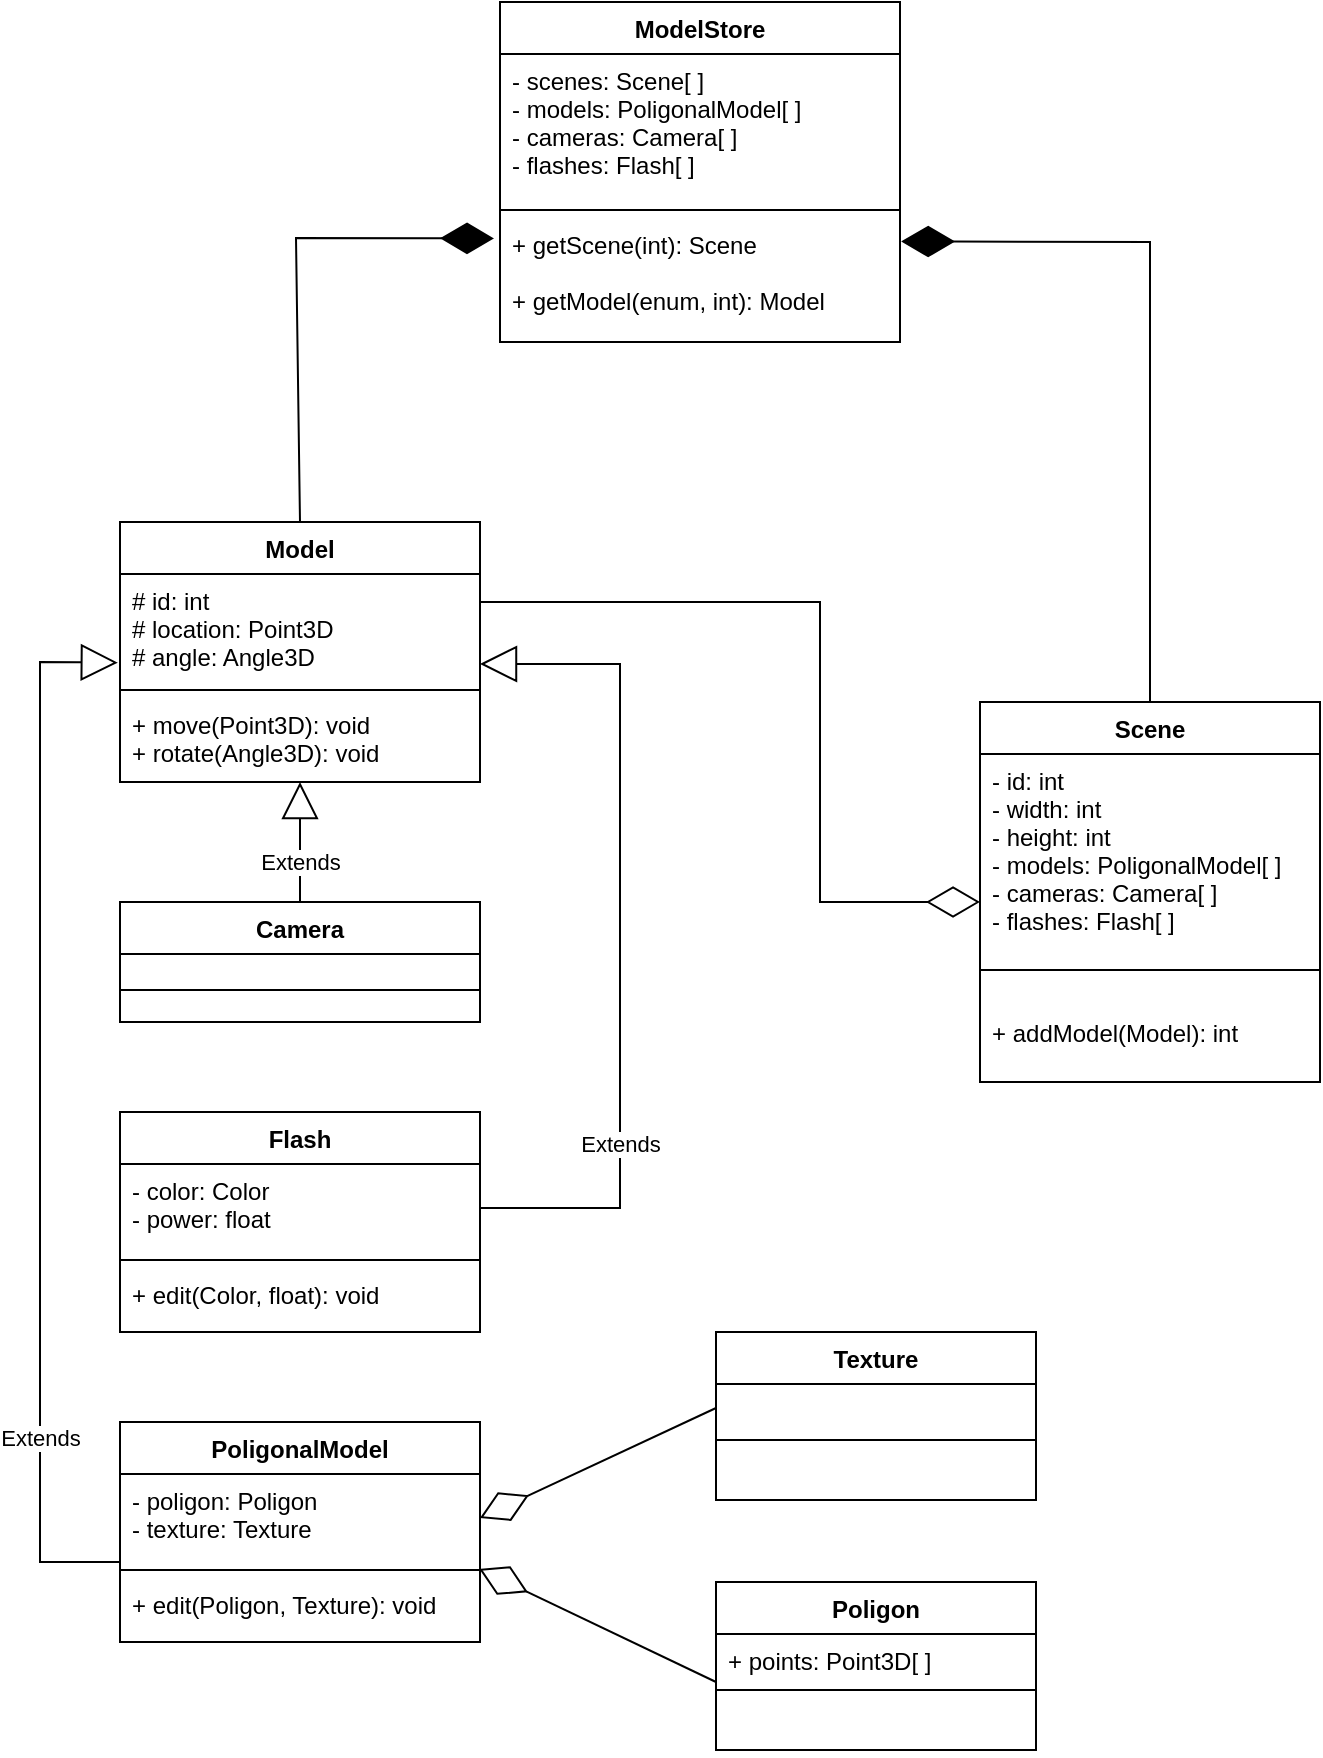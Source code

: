 <mxfile version="20.6.2" type="device"><diagram id="EtRe_rmr70O0uySvfLYL" name="Страница 1"><mxGraphModel dx="666" dy="332" grid="1" gridSize="10" guides="1" tooltips="1" connect="1" arrows="1" fold="1" page="1" pageScale="1" pageWidth="827" pageHeight="1169" background="#ffffff" math="0" shadow="0"><root><mxCell id="0"/><mxCell id="1" parent="0"/><mxCell id="9-j8IM61b66OuC_J67sA-2" value="ModelStore" style="swimlane;fontStyle=1;align=center;verticalAlign=top;childLayout=stackLayout;horizontal=1;startSize=26;horizontalStack=0;resizeParent=1;resizeParentMax=0;resizeLast=0;collapsible=1;marginBottom=0;" parent="1" vertex="1"><mxGeometry x="332" y="90" width="200" height="170" as="geometry"><mxRectangle x="280" y="130" width="160" height="30" as="alternateBounds"/></mxGeometry></mxCell><mxCell id="9-j8IM61b66OuC_J67sA-3" value="- scenes: Scene[ ]&#10;- models: PoligonalModel[ ]&#10;- cameras: Camera[ ]&#10;- flashes: Flash[ ]&#10;" style="text;strokeColor=none;fillColor=none;align=left;verticalAlign=top;spacingLeft=4;spacingRight=4;overflow=hidden;rotatable=0;points=[[0,0.5],[1,0.5]];portConstraint=eastwest;" parent="9-j8IM61b66OuC_J67sA-2" vertex="1"><mxGeometry y="26" width="200" height="74" as="geometry"/></mxCell><mxCell id="9-j8IM61b66OuC_J67sA-4" value="" style="line;strokeWidth=1;fillColor=none;align=left;verticalAlign=middle;spacingTop=-1;spacingLeft=3;spacingRight=3;rotatable=0;labelPosition=right;points=[];portConstraint=eastwest;strokeColor=inherit;" parent="9-j8IM61b66OuC_J67sA-2" vertex="1"><mxGeometry y="100" width="200" height="8" as="geometry"/></mxCell><mxCell id="9-j8IM61b66OuC_J67sA-5" value="+ getScene(int): Scene&#10;&#10;+ getModel(enum, int): Model" style="text;strokeColor=none;fillColor=none;align=left;verticalAlign=top;spacingLeft=4;spacingRight=4;overflow=hidden;rotatable=0;points=[[0,0.5],[1,0.5]];portConstraint=eastwest;" parent="9-j8IM61b66OuC_J67sA-2" vertex="1"><mxGeometry y="108" width="200" height="62" as="geometry"/></mxCell><mxCell id="NzcVPXY170_DrnnhtBwB-1" value="Model" style="swimlane;fontStyle=1;align=center;verticalAlign=top;childLayout=stackLayout;horizontal=1;startSize=26;horizontalStack=0;resizeParent=1;resizeParentMax=0;resizeLast=0;collapsible=1;marginBottom=0;" vertex="1" parent="1"><mxGeometry x="142" y="350" width="180" height="130" as="geometry"/></mxCell><mxCell id="NzcVPXY170_DrnnhtBwB-2" value="# id: int&#10;# location: Point3D&#10;# angle: Angle3D" style="text;strokeColor=none;fillColor=none;align=left;verticalAlign=top;spacingLeft=4;spacingRight=4;overflow=hidden;rotatable=0;points=[[0,0.5],[1,0.5]];portConstraint=eastwest;" vertex="1" parent="NzcVPXY170_DrnnhtBwB-1"><mxGeometry y="26" width="180" height="54" as="geometry"/></mxCell><mxCell id="NzcVPXY170_DrnnhtBwB-3" value="" style="line;strokeWidth=1;fillColor=none;align=left;verticalAlign=middle;spacingTop=-1;spacingLeft=3;spacingRight=3;rotatable=0;labelPosition=right;points=[];portConstraint=eastwest;strokeColor=inherit;" vertex="1" parent="NzcVPXY170_DrnnhtBwB-1"><mxGeometry y="80" width="180" height="8" as="geometry"/></mxCell><mxCell id="NzcVPXY170_DrnnhtBwB-4" value="+ move(Point3D): void&#10;+ rotate(Angle3D): void&#10;" style="text;strokeColor=none;fillColor=none;align=left;verticalAlign=top;spacingLeft=4;spacingRight=4;overflow=hidden;rotatable=0;points=[[0,0.5],[1,0.5]];portConstraint=eastwest;" vertex="1" parent="NzcVPXY170_DrnnhtBwB-1"><mxGeometry y="88" width="180" height="42" as="geometry"/></mxCell><mxCell id="NzcVPXY170_DrnnhtBwB-5" value="Camera" style="swimlane;fontStyle=1;align=center;verticalAlign=top;childLayout=stackLayout;horizontal=1;startSize=26;horizontalStack=0;resizeParent=1;resizeParentMax=0;resizeLast=0;collapsible=1;marginBottom=0;" vertex="1" parent="1"><mxGeometry x="142" y="540" width="180" height="60" as="geometry"/></mxCell><mxCell id="NzcVPXY170_DrnnhtBwB-6" value=" " style="text;strokeColor=none;fillColor=none;align=left;verticalAlign=top;spacingLeft=4;spacingRight=4;overflow=hidden;rotatable=0;points=[[0,0.5],[1,0.5]];portConstraint=eastwest;" vertex="1" parent="NzcVPXY170_DrnnhtBwB-5"><mxGeometry y="26" width="180" height="14" as="geometry"/></mxCell><mxCell id="NzcVPXY170_DrnnhtBwB-7" value="" style="line;strokeWidth=1;fillColor=none;align=left;verticalAlign=middle;spacingTop=-1;spacingLeft=3;spacingRight=3;rotatable=0;labelPosition=right;points=[];portConstraint=eastwest;strokeColor=inherit;" vertex="1" parent="NzcVPXY170_DrnnhtBwB-5"><mxGeometry y="40" width="180" height="8" as="geometry"/></mxCell><mxCell id="NzcVPXY170_DrnnhtBwB-8" value=" " style="text;strokeColor=none;fillColor=none;align=left;verticalAlign=top;spacingLeft=4;spacingRight=4;overflow=hidden;rotatable=0;points=[[0,0.5],[1,0.5]];portConstraint=eastwest;" vertex="1" parent="NzcVPXY170_DrnnhtBwB-5"><mxGeometry y="48" width="180" height="12" as="geometry"/></mxCell><mxCell id="NzcVPXY170_DrnnhtBwB-9" value="Flash" style="swimlane;fontStyle=1;align=center;verticalAlign=top;childLayout=stackLayout;horizontal=1;startSize=26;horizontalStack=0;resizeParent=1;resizeParentMax=0;resizeLast=0;collapsible=1;marginBottom=0;" vertex="1" parent="1"><mxGeometry x="142" y="645" width="180" height="110" as="geometry"/></mxCell><mxCell id="NzcVPXY170_DrnnhtBwB-10" value="- color: Color&#10;- power: float" style="text;strokeColor=none;fillColor=none;align=left;verticalAlign=top;spacingLeft=4;spacingRight=4;overflow=hidden;rotatable=0;points=[[0,0.5],[1,0.5]];portConstraint=eastwest;" vertex="1" parent="NzcVPXY170_DrnnhtBwB-9"><mxGeometry y="26" width="180" height="44" as="geometry"/></mxCell><mxCell id="NzcVPXY170_DrnnhtBwB-11" value="" style="line;strokeWidth=1;fillColor=none;align=left;verticalAlign=middle;spacingTop=-1;spacingLeft=3;spacingRight=3;rotatable=0;labelPosition=right;points=[];portConstraint=eastwest;strokeColor=inherit;" vertex="1" parent="NzcVPXY170_DrnnhtBwB-9"><mxGeometry y="70" width="180" height="8" as="geometry"/></mxCell><mxCell id="NzcVPXY170_DrnnhtBwB-12" value="+ edit(Color, float): void" style="text;strokeColor=none;fillColor=none;align=left;verticalAlign=top;spacingLeft=4;spacingRight=4;overflow=hidden;rotatable=0;points=[[0,0.5],[1,0.5]];portConstraint=eastwest;" vertex="1" parent="NzcVPXY170_DrnnhtBwB-9"><mxGeometry y="78" width="180" height="32" as="geometry"/></mxCell><mxCell id="NzcVPXY170_DrnnhtBwB-13" value="PoligonalModel" style="swimlane;fontStyle=1;align=center;verticalAlign=top;childLayout=stackLayout;horizontal=1;startSize=26;horizontalStack=0;resizeParent=1;resizeParentMax=0;resizeLast=0;collapsible=1;marginBottom=0;" vertex="1" parent="1"><mxGeometry x="142" y="800" width="180" height="110" as="geometry"/></mxCell><mxCell id="NzcVPXY170_DrnnhtBwB-14" value="- poligon: Poligon&#10;- texture: Texture" style="text;strokeColor=none;fillColor=none;align=left;verticalAlign=top;spacingLeft=4;spacingRight=4;overflow=hidden;rotatable=0;points=[[0,0.5],[1,0.5]];portConstraint=eastwest;" vertex="1" parent="NzcVPXY170_DrnnhtBwB-13"><mxGeometry y="26" width="180" height="44" as="geometry"/></mxCell><mxCell id="NzcVPXY170_DrnnhtBwB-15" value="" style="line;strokeWidth=1;fillColor=none;align=left;verticalAlign=middle;spacingTop=-1;spacingLeft=3;spacingRight=3;rotatable=0;labelPosition=right;points=[];portConstraint=eastwest;strokeColor=inherit;" vertex="1" parent="NzcVPXY170_DrnnhtBwB-13"><mxGeometry y="70" width="180" height="8" as="geometry"/></mxCell><mxCell id="NzcVPXY170_DrnnhtBwB-16" value="+ edit(Poligon, Texture): void" style="text;strokeColor=none;fillColor=none;align=left;verticalAlign=top;spacingLeft=4;spacingRight=4;overflow=hidden;rotatable=0;points=[[0,0.5],[1,0.5]];portConstraint=eastwest;" vertex="1" parent="NzcVPXY170_DrnnhtBwB-13"><mxGeometry y="78" width="180" height="32" as="geometry"/></mxCell><mxCell id="NzcVPXY170_DrnnhtBwB-17" value="Extends" style="endArrow=block;endSize=16;endFill=0;html=1;rounded=0;exitX=0.5;exitY=0;exitDx=0;exitDy=0;" edge="1" parent="1" source="NzcVPXY170_DrnnhtBwB-5" target="NzcVPXY170_DrnnhtBwB-4"><mxGeometry x="-0.333" width="160" relative="1" as="geometry"><mxPoint x="292" y="480" as="sourcePoint"/><mxPoint x="452" y="480" as="targetPoint"/><mxPoint as="offset"/></mxGeometry></mxCell><mxCell id="NzcVPXY170_DrnnhtBwB-18" value="Extends" style="endArrow=block;endSize=16;endFill=0;html=1;rounded=0;exitX=1;exitY=0.5;exitDx=0;exitDy=0;" edge="1" parent="1" source="NzcVPXY170_DrnnhtBwB-10"><mxGeometry x="-0.505" width="160" relative="1" as="geometry"><mxPoint x="112" y="700" as="sourcePoint"/><mxPoint x="322" y="421" as="targetPoint"/><mxPoint as="offset"/><Array as="points"><mxPoint x="392" y="693"/><mxPoint x="392" y="421"/></Array></mxGeometry></mxCell><mxCell id="NzcVPXY170_DrnnhtBwB-19" value="Extends" style="endArrow=block;endSize=16;endFill=0;html=1;rounded=0;entryX=-0.006;entryY=0.821;entryDx=0;entryDy=0;entryPerimeter=0;" edge="1" parent="1" target="NzcVPXY170_DrnnhtBwB-2"><mxGeometry x="-0.615" width="160" relative="1" as="geometry"><mxPoint x="142" y="870" as="sourcePoint"/><mxPoint x="102" y="400" as="targetPoint"/><mxPoint as="offset"/><Array as="points"><mxPoint x="102" y="870"/><mxPoint x="102" y="420"/></Array></mxGeometry></mxCell><mxCell id="NzcVPXY170_DrnnhtBwB-20" value="Scene" style="swimlane;fontStyle=1;align=center;verticalAlign=top;childLayout=stackLayout;horizontal=1;startSize=26;horizontalStack=0;resizeParent=1;resizeParentMax=0;resizeLast=0;collapsible=1;marginBottom=0;" vertex="1" parent="1"><mxGeometry x="572" y="440" width="170" height="190" as="geometry"/></mxCell><mxCell id="NzcVPXY170_DrnnhtBwB-21" value="- id: int&#10;- width: int&#10;- height: int&#10;- models: PoligonalModel[ ]&#10;- cameras: Camera[ ]&#10;- flashes: Flash[ ]&#10;&#10;" style="text;strokeColor=none;fillColor=none;align=left;verticalAlign=top;spacingLeft=4;spacingRight=4;overflow=hidden;rotatable=0;points=[[0,0.5],[1,0.5]];portConstraint=eastwest;" vertex="1" parent="NzcVPXY170_DrnnhtBwB-20"><mxGeometry y="26" width="170" height="104" as="geometry"/></mxCell><mxCell id="NzcVPXY170_DrnnhtBwB-22" value="" style="line;strokeWidth=1;fillColor=none;align=left;verticalAlign=middle;spacingTop=-1;spacingLeft=3;spacingRight=3;rotatable=0;labelPosition=right;points=[];portConstraint=eastwest;strokeColor=inherit;" vertex="1" parent="NzcVPXY170_DrnnhtBwB-20"><mxGeometry y="130" width="170" height="8" as="geometry"/></mxCell><mxCell id="NzcVPXY170_DrnnhtBwB-23" value="&#10;+ addModel(Model): int" style="text;strokeColor=none;fillColor=none;align=left;verticalAlign=top;spacingLeft=4;spacingRight=4;overflow=hidden;rotatable=0;points=[[0,0.5],[1,0.5]];portConstraint=eastwest;" vertex="1" parent="NzcVPXY170_DrnnhtBwB-20"><mxGeometry y="138" width="170" height="52" as="geometry"/></mxCell><mxCell id="NzcVPXY170_DrnnhtBwB-24" value="" style="endArrow=diamondThin;endFill=1;endSize=24;html=1;rounded=0;entryX=1.003;entryY=0.189;entryDx=0;entryDy=0;entryPerimeter=0;exitX=0.5;exitY=0;exitDx=0;exitDy=0;" edge="1" parent="1" source="NzcVPXY170_DrnnhtBwB-20" target="9-j8IM61b66OuC_J67sA-5"><mxGeometry width="160" relative="1" as="geometry"><mxPoint x="412" y="290" as="sourcePoint"/><mxPoint x="572" y="290" as="targetPoint"/><Array as="points"><mxPoint x="657" y="210"/></Array></mxGeometry></mxCell><mxCell id="NzcVPXY170_DrnnhtBwB-25" value="" style="endArrow=diamondThin;endFill=1;endSize=24;html=1;rounded=0;exitX=0.5;exitY=0;exitDx=0;exitDy=0;entryX=-0.015;entryY=0.165;entryDx=0;entryDy=0;entryPerimeter=0;" edge="1" parent="1" source="NzcVPXY170_DrnnhtBwB-1" target="9-j8IM61b66OuC_J67sA-5"><mxGeometry width="160" relative="1" as="geometry"><mxPoint x="412" y="260" as="sourcePoint"/><mxPoint x="572" y="260" as="targetPoint"/><Array as="points"><mxPoint x="230" y="208"/></Array></mxGeometry></mxCell><mxCell id="NzcVPXY170_DrnnhtBwB-26" value="" style="endArrow=diamondThin;endFill=0;endSize=24;html=1;rounded=0;" edge="1" parent="1"><mxGeometry width="160" relative="1" as="geometry"><mxPoint x="322" y="390" as="sourcePoint"/><mxPoint x="572" y="540" as="targetPoint"/><Array as="points"><mxPoint x="492" y="390"/><mxPoint x="492" y="540"/></Array></mxGeometry></mxCell><mxCell id="NzcVPXY170_DrnnhtBwB-27" value="Texture" style="swimlane;fontStyle=1;align=center;verticalAlign=top;childLayout=stackLayout;horizontal=1;startSize=26;horizontalStack=0;resizeParent=1;resizeParentMax=0;resizeLast=0;collapsible=1;marginBottom=0;" vertex="1" parent="1"><mxGeometry x="440" y="755" width="160" height="84" as="geometry"/></mxCell><mxCell id="NzcVPXY170_DrnnhtBwB-28" value=" " style="text;strokeColor=none;fillColor=none;align=left;verticalAlign=top;spacingLeft=4;spacingRight=4;overflow=hidden;rotatable=0;points=[[0,0.5],[1,0.5]];portConstraint=eastwest;" vertex="1" parent="NzcVPXY170_DrnnhtBwB-27"><mxGeometry y="26" width="160" height="24" as="geometry"/></mxCell><mxCell id="NzcVPXY170_DrnnhtBwB-29" value="" style="line;strokeWidth=1;fillColor=none;align=left;verticalAlign=middle;spacingTop=-1;spacingLeft=3;spacingRight=3;rotatable=0;labelPosition=right;points=[];portConstraint=eastwest;strokeColor=inherit;" vertex="1" parent="NzcVPXY170_DrnnhtBwB-27"><mxGeometry y="50" width="160" height="8" as="geometry"/></mxCell><mxCell id="NzcVPXY170_DrnnhtBwB-30" value=" " style="text;strokeColor=none;fillColor=none;align=left;verticalAlign=top;spacingLeft=4;spacingRight=4;overflow=hidden;rotatable=0;points=[[0,0.5],[1,0.5]];portConstraint=eastwest;" vertex="1" parent="NzcVPXY170_DrnnhtBwB-27"><mxGeometry y="58" width="160" height="26" as="geometry"/></mxCell><mxCell id="NzcVPXY170_DrnnhtBwB-31" value="Poligon" style="swimlane;fontStyle=1;align=center;verticalAlign=top;childLayout=stackLayout;horizontal=1;startSize=26;horizontalStack=0;resizeParent=1;resizeParentMax=0;resizeLast=0;collapsible=1;marginBottom=0;" vertex="1" parent="1"><mxGeometry x="440" y="880" width="160" height="84" as="geometry"/></mxCell><mxCell id="NzcVPXY170_DrnnhtBwB-32" value="+ points: Point3D[ ]" style="text;strokeColor=none;fillColor=none;align=left;verticalAlign=top;spacingLeft=4;spacingRight=4;overflow=hidden;rotatable=0;points=[[0,0.5],[1,0.5]];portConstraint=eastwest;" vertex="1" parent="NzcVPXY170_DrnnhtBwB-31"><mxGeometry y="26" width="160" height="24" as="geometry"/></mxCell><mxCell id="NzcVPXY170_DrnnhtBwB-33" value="" style="line;strokeWidth=1;fillColor=none;align=left;verticalAlign=middle;spacingTop=-1;spacingLeft=3;spacingRight=3;rotatable=0;labelPosition=right;points=[];portConstraint=eastwest;strokeColor=inherit;" vertex="1" parent="NzcVPXY170_DrnnhtBwB-31"><mxGeometry y="50" width="160" height="8" as="geometry"/></mxCell><mxCell id="NzcVPXY170_DrnnhtBwB-34" value=" " style="text;strokeColor=none;fillColor=none;align=left;verticalAlign=top;spacingLeft=4;spacingRight=4;overflow=hidden;rotatable=0;points=[[0,0.5],[1,0.5]];portConstraint=eastwest;" vertex="1" parent="NzcVPXY170_DrnnhtBwB-31"><mxGeometry y="58" width="160" height="26" as="geometry"/></mxCell><mxCell id="NzcVPXY170_DrnnhtBwB-36" value="" style="endArrow=diamondThin;endFill=0;endSize=24;html=1;rounded=0;entryX=1;entryY=0.5;entryDx=0;entryDy=0;exitX=0;exitY=0.5;exitDx=0;exitDy=0;" edge="1" parent="1" source="NzcVPXY170_DrnnhtBwB-28" target="NzcVPXY170_DrnnhtBwB-14"><mxGeometry width="160" relative="1" as="geometry"><mxPoint x="390" y="810" as="sourcePoint"/><mxPoint x="330" y="800" as="targetPoint"/></mxGeometry></mxCell><mxCell id="NzcVPXY170_DrnnhtBwB-37" value="" style="endArrow=diamondThin;endFill=0;endSize=24;html=1;rounded=0;entryX=0.998;entryY=0.433;entryDx=0;entryDy=0;entryPerimeter=0;" edge="1" parent="1" target="NzcVPXY170_DrnnhtBwB-15"><mxGeometry width="160" relative="1" as="geometry"><mxPoint x="440" y="930" as="sourcePoint"/><mxPoint x="332" y="858" as="targetPoint"/></mxGeometry></mxCell></root></mxGraphModel></diagram></mxfile>